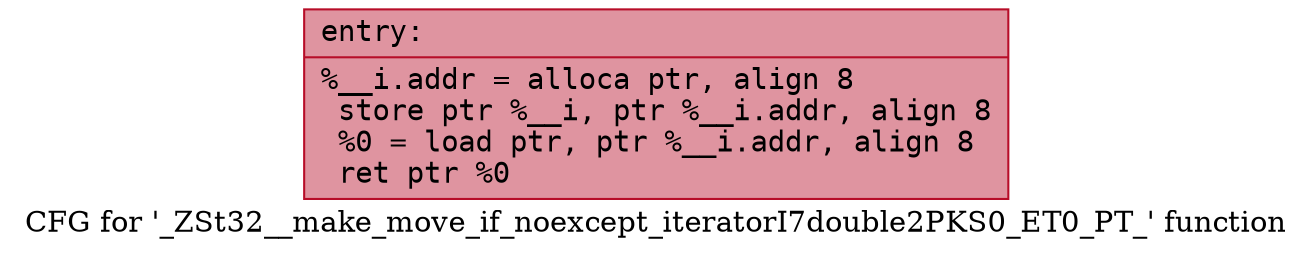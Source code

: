 digraph "CFG for '_ZSt32__make_move_if_noexcept_iteratorI7double2PKS0_ET0_PT_' function" {
	label="CFG for '_ZSt32__make_move_if_noexcept_iteratorI7double2PKS0_ET0_PT_' function";

	Node0x5579924f9bf0 [shape=record,color="#b70d28ff", style=filled, fillcolor="#b70d2870" fontname="Courier",label="{entry:\l|  %__i.addr = alloca ptr, align 8\l  store ptr %__i, ptr %__i.addr, align 8\l  %0 = load ptr, ptr %__i.addr, align 8\l  ret ptr %0\l}"];
}
